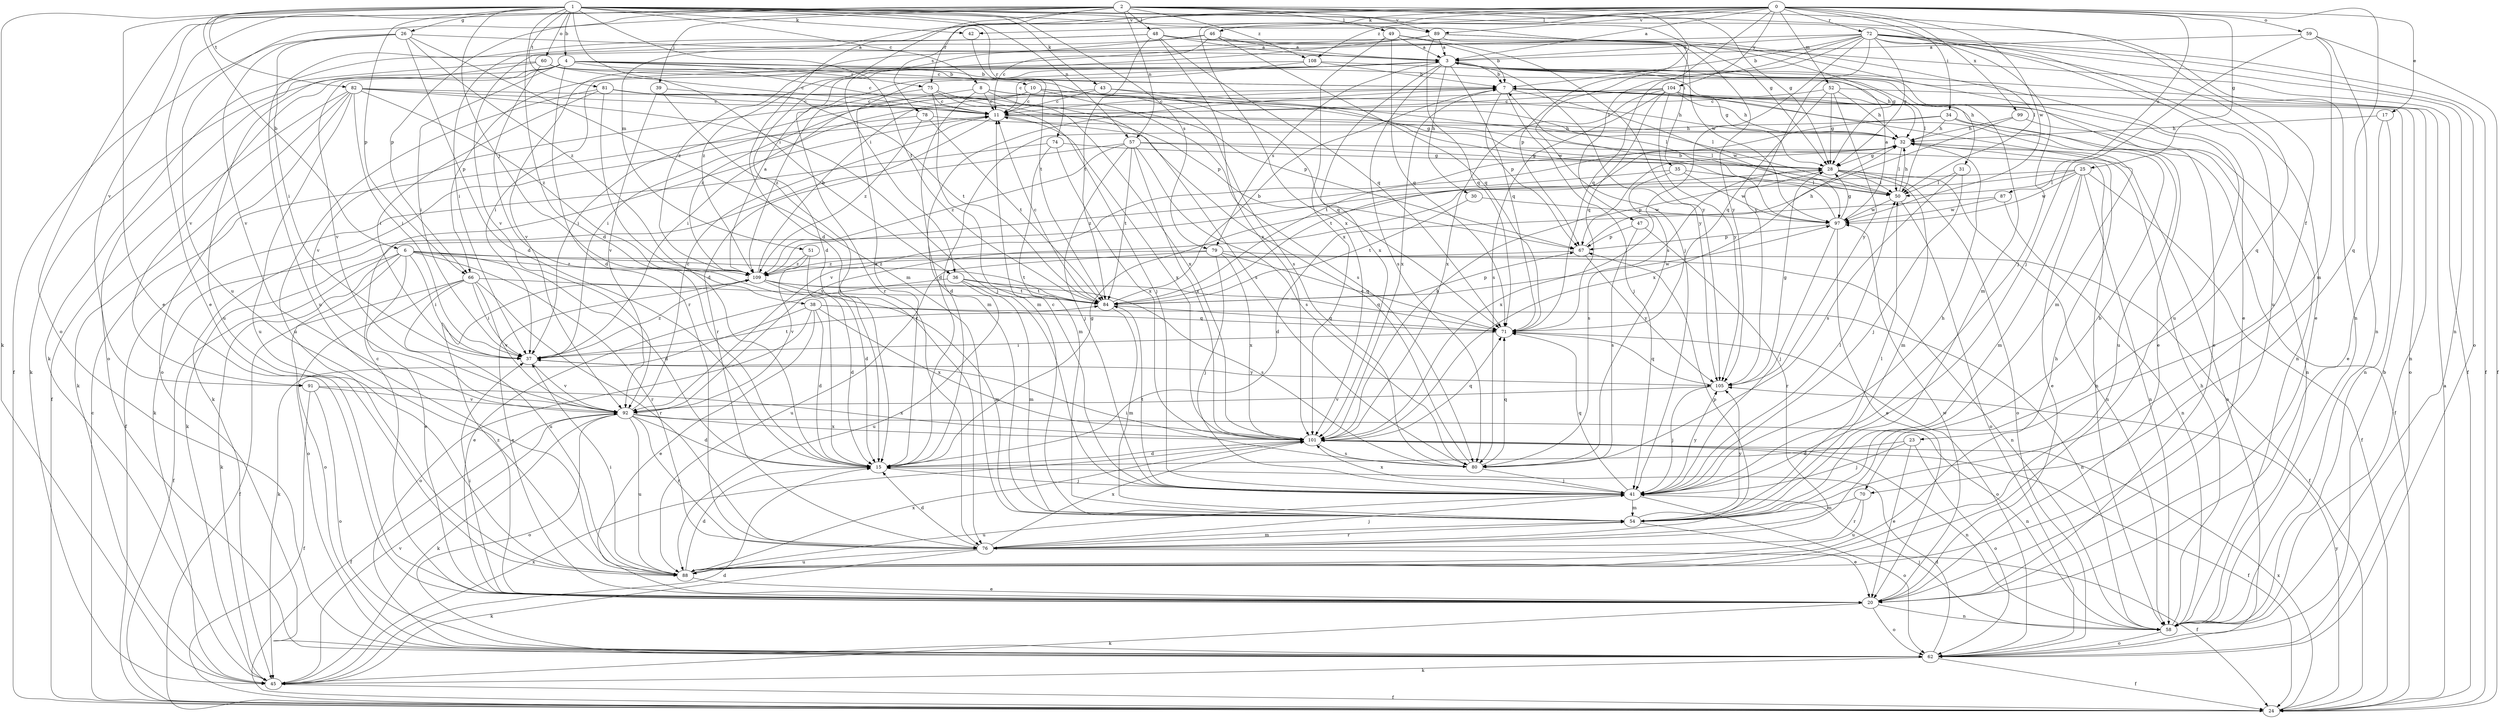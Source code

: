 strict digraph  {
0;
1;
2;
3;
4;
6;
7;
8;
10;
11;
15;
17;
20;
23;
24;
25;
26;
28;
30;
31;
32;
34;
35;
36;
37;
38;
39;
41;
42;
43;
45;
46;
47;
48;
49;
50;
51;
52;
54;
57;
58;
59;
60;
62;
66;
67;
70;
71;
72;
74;
75;
76;
78;
79;
80;
81;
82;
84;
87;
88;
89;
91;
92;
97;
99;
101;
104;
105;
108;
109;
0 -> 3  [label=a];
0 -> 15  [label=d];
0 -> 17  [label=e];
0 -> 25  [label=g];
0 -> 34  [label=i];
0 -> 42  [label=k];
0 -> 46  [label=l];
0 -> 47  [label=l];
0 -> 51  [label=m];
0 -> 52  [label=m];
0 -> 59  [label=o];
0 -> 70  [label=q];
0 -> 72  [label=r];
0 -> 78  [label=s];
0 -> 87  [label=u];
0 -> 89  [label=v];
0 -> 97  [label=w];
0 -> 99  [label=x];
0 -> 101  [label=x];
0 -> 104  [label=y];
0 -> 108  [label=z];
1 -> 4  [label=b];
1 -> 6  [label=b];
1 -> 8  [label=c];
1 -> 15  [label=d];
1 -> 20  [label=e];
1 -> 26  [label=g];
1 -> 28  [label=g];
1 -> 35  [label=i];
1 -> 36  [label=i];
1 -> 38  [label=j];
1 -> 42  [label=k];
1 -> 43  [label=k];
1 -> 45  [label=k];
1 -> 57  [label=n];
1 -> 60  [label=o];
1 -> 66  [label=p];
1 -> 70  [label=q];
1 -> 74  [label=r];
1 -> 79  [label=s];
1 -> 81  [label=t];
1 -> 82  [label=t];
1 -> 84  [label=t];
1 -> 89  [label=v];
2 -> 20  [label=e];
2 -> 23  [label=f];
2 -> 28  [label=g];
2 -> 36  [label=i];
2 -> 39  [label=j];
2 -> 41  [label=j];
2 -> 48  [label=l];
2 -> 49  [label=l];
2 -> 57  [label=n];
2 -> 58  [label=n];
2 -> 62  [label=o];
2 -> 66  [label=p];
2 -> 75  [label=r];
2 -> 88  [label=u];
2 -> 89  [label=v];
2 -> 91  [label=v];
2 -> 108  [label=z];
3 -> 7  [label=b];
3 -> 28  [label=g];
3 -> 30  [label=h];
3 -> 31  [label=h];
3 -> 37  [label=i];
3 -> 54  [label=m];
3 -> 66  [label=p];
3 -> 71  [label=q];
3 -> 79  [label=s];
3 -> 80  [label=s];
3 -> 88  [label=u];
3 -> 101  [label=x];
3 -> 105  [label=y];
4 -> 7  [label=b];
4 -> 10  [label=c];
4 -> 11  [label=c];
4 -> 15  [label=d];
4 -> 32  [label=h];
4 -> 37  [label=i];
4 -> 45  [label=k];
4 -> 75  [label=r];
4 -> 91  [label=v];
4 -> 92  [label=v];
6 -> 15  [label=d];
6 -> 20  [label=e];
6 -> 24  [label=f];
6 -> 37  [label=i];
6 -> 45  [label=k];
6 -> 58  [label=n];
6 -> 62  [label=o];
6 -> 76  [label=r];
6 -> 84  [label=t];
6 -> 109  [label=z];
7 -> 11  [label=c];
7 -> 15  [label=d];
7 -> 20  [label=e];
7 -> 41  [label=j];
7 -> 58  [label=n];
7 -> 67  [label=p];
7 -> 97  [label=w];
7 -> 101  [label=x];
8 -> 11  [label=c];
8 -> 28  [label=g];
8 -> 32  [label=h];
8 -> 54  [label=m];
8 -> 80  [label=s];
8 -> 109  [label=z];
10 -> 11  [label=c];
10 -> 37  [label=i];
10 -> 50  [label=l];
10 -> 80  [label=s];
10 -> 92  [label=v];
10 -> 97  [label=w];
11 -> 32  [label=h];
11 -> 50  [label=l];
11 -> 76  [label=r];
11 -> 101  [label=x];
15 -> 3  [label=a];
15 -> 28  [label=g];
15 -> 41  [label=j];
17 -> 20  [label=e];
17 -> 32  [label=h];
17 -> 58  [label=n];
20 -> 11  [label=c];
20 -> 37  [label=i];
20 -> 45  [label=k];
20 -> 58  [label=n];
20 -> 62  [label=o];
20 -> 97  [label=w];
20 -> 109  [label=z];
23 -> 15  [label=d];
23 -> 20  [label=e];
23 -> 41  [label=j];
23 -> 62  [label=o];
24 -> 3  [label=a];
24 -> 11  [label=c];
24 -> 101  [label=x];
24 -> 105  [label=y];
25 -> 20  [label=e];
25 -> 24  [label=f];
25 -> 45  [label=k];
25 -> 50  [label=l];
25 -> 54  [label=m];
25 -> 58  [label=n];
25 -> 92  [label=v];
25 -> 97  [label=w];
26 -> 3  [label=a];
26 -> 15  [label=d];
26 -> 24  [label=f];
26 -> 37  [label=i];
26 -> 54  [label=m];
26 -> 92  [label=v];
26 -> 109  [label=z];
28 -> 50  [label=l];
28 -> 54  [label=m];
28 -> 58  [label=n];
28 -> 62  [label=o];
28 -> 67  [label=p];
28 -> 80  [label=s];
30 -> 84  [label=t];
30 -> 97  [label=w];
31 -> 41  [label=j];
31 -> 50  [label=l];
31 -> 80  [label=s];
32 -> 28  [label=g];
32 -> 50  [label=l];
32 -> 62  [label=o];
32 -> 84  [label=t];
32 -> 92  [label=v];
34 -> 15  [label=d];
34 -> 24  [label=f];
34 -> 32  [label=h];
34 -> 84  [label=t];
34 -> 88  [label=u];
35 -> 50  [label=l];
35 -> 97  [label=w];
35 -> 101  [label=x];
35 -> 109  [label=z];
36 -> 20  [label=e];
36 -> 54  [label=m];
36 -> 71  [label=q];
36 -> 84  [label=t];
36 -> 88  [label=u];
37 -> 84  [label=t];
37 -> 92  [label=v];
37 -> 105  [label=y];
37 -> 109  [label=z];
38 -> 15  [label=d];
38 -> 20  [label=e];
38 -> 45  [label=k];
38 -> 58  [label=n];
38 -> 62  [label=o];
38 -> 71  [label=q];
38 -> 101  [label=x];
39 -> 11  [label=c];
39 -> 76  [label=r];
39 -> 92  [label=v];
41 -> 11  [label=c];
41 -> 32  [label=h];
41 -> 50  [label=l];
41 -> 54  [label=m];
41 -> 62  [label=o];
41 -> 71  [label=q];
41 -> 84  [label=t];
41 -> 88  [label=u];
41 -> 101  [label=x];
41 -> 105  [label=y];
42 -> 84  [label=t];
43 -> 11  [label=c];
43 -> 37  [label=i];
43 -> 50  [label=l];
43 -> 71  [label=q];
45 -> 15  [label=d];
45 -> 24  [label=f];
45 -> 92  [label=v];
45 -> 101  [label=x];
46 -> 3  [label=a];
46 -> 11  [label=c];
46 -> 28  [label=g];
46 -> 71  [label=q];
46 -> 92  [label=v];
46 -> 109  [label=z];
47 -> 67  [label=p];
47 -> 76  [label=r];
47 -> 80  [label=s];
48 -> 3  [label=a];
48 -> 24  [label=f];
48 -> 37  [label=i];
48 -> 71  [label=q];
48 -> 84  [label=t];
48 -> 88  [label=u];
48 -> 97  [label=w];
48 -> 101  [label=x];
49 -> 3  [label=a];
49 -> 7  [label=b];
49 -> 71  [label=q];
49 -> 101  [label=x];
49 -> 105  [label=y];
49 -> 109  [label=z];
50 -> 32  [label=h];
50 -> 62  [label=o];
50 -> 97  [label=w];
51 -> 15  [label=d];
51 -> 92  [label=v];
51 -> 109  [label=z];
52 -> 11  [label=c];
52 -> 28  [label=g];
52 -> 32  [label=h];
52 -> 58  [label=n];
52 -> 71  [label=q];
52 -> 105  [label=y];
54 -> 20  [label=e];
54 -> 50  [label=l];
54 -> 76  [label=r];
54 -> 105  [label=y];
57 -> 28  [label=g];
57 -> 41  [label=j];
57 -> 45  [label=k];
57 -> 58  [label=n];
57 -> 80  [label=s];
57 -> 84  [label=t];
57 -> 101  [label=x];
57 -> 109  [label=z];
58 -> 32  [label=h];
58 -> 41  [label=j];
58 -> 62  [label=o];
59 -> 3  [label=a];
59 -> 24  [label=f];
59 -> 41  [label=j];
59 -> 54  [label=m];
59 -> 58  [label=n];
60 -> 7  [label=b];
60 -> 11  [label=c];
60 -> 62  [label=o];
60 -> 76  [label=r];
60 -> 80  [label=s];
60 -> 88  [label=u];
62 -> 7  [label=b];
62 -> 15  [label=d];
62 -> 24  [label=f];
62 -> 45  [label=k];
66 -> 24  [label=f];
66 -> 37  [label=i];
66 -> 62  [label=o];
66 -> 76  [label=r];
66 -> 84  [label=t];
66 -> 88  [label=u];
66 -> 92  [label=v];
67 -> 32  [label=h];
67 -> 105  [label=y];
67 -> 109  [label=z];
70 -> 54  [label=m];
70 -> 76  [label=r];
70 -> 88  [label=u];
71 -> 37  [label=i];
71 -> 62  [label=o];
72 -> 3  [label=a];
72 -> 7  [label=b];
72 -> 20  [label=e];
72 -> 24  [label=f];
72 -> 28  [label=g];
72 -> 41  [label=j];
72 -> 45  [label=k];
72 -> 58  [label=n];
72 -> 62  [label=o];
72 -> 67  [label=p];
72 -> 71  [label=q];
72 -> 80  [label=s];
72 -> 88  [label=u];
72 -> 105  [label=y];
74 -> 24  [label=f];
74 -> 28  [label=g];
74 -> 54  [label=m];
74 -> 101  [label=x];
75 -> 11  [label=c];
75 -> 41  [label=j];
75 -> 54  [label=m];
75 -> 101  [label=x];
75 -> 109  [label=z];
76 -> 7  [label=b];
76 -> 15  [label=d];
76 -> 24  [label=f];
76 -> 41  [label=j];
76 -> 45  [label=k];
76 -> 54  [label=m];
76 -> 67  [label=p];
76 -> 88  [label=u];
76 -> 101  [label=x];
78 -> 32  [label=h];
78 -> 45  [label=k];
78 -> 84  [label=t];
78 -> 109  [label=z];
79 -> 24  [label=f];
79 -> 41  [label=j];
79 -> 71  [label=q];
79 -> 88  [label=u];
79 -> 101  [label=x];
79 -> 109  [label=z];
80 -> 11  [label=c];
80 -> 37  [label=i];
80 -> 41  [label=j];
80 -> 71  [label=q];
81 -> 11  [label=c];
81 -> 15  [label=d];
81 -> 37  [label=i];
81 -> 67  [label=p];
81 -> 84  [label=t];
81 -> 88  [label=u];
82 -> 11  [label=c];
82 -> 24  [label=f];
82 -> 37  [label=i];
82 -> 41  [label=j];
82 -> 45  [label=k];
82 -> 62  [label=o];
82 -> 67  [label=p];
82 -> 88  [label=u];
82 -> 109  [label=z];
84 -> 7  [label=b];
84 -> 11  [label=c];
84 -> 54  [label=m];
84 -> 67  [label=p];
84 -> 71  [label=q];
84 -> 97  [label=w];
87 -> 15  [label=d];
87 -> 58  [label=n];
87 -> 97  [label=w];
88 -> 15  [label=d];
88 -> 20  [label=e];
88 -> 32  [label=h];
88 -> 37  [label=i];
88 -> 101  [label=x];
89 -> 3  [label=a];
89 -> 15  [label=d];
89 -> 20  [label=e];
89 -> 50  [label=l];
89 -> 71  [label=q];
89 -> 76  [label=r];
89 -> 105  [label=y];
91 -> 24  [label=f];
91 -> 62  [label=o];
91 -> 92  [label=v];
91 -> 101  [label=x];
92 -> 11  [label=c];
92 -> 15  [label=d];
92 -> 24  [label=f];
92 -> 45  [label=k];
92 -> 58  [label=n];
92 -> 62  [label=o];
92 -> 76  [label=r];
92 -> 88  [label=u];
92 -> 101  [label=x];
97 -> 3  [label=a];
97 -> 7  [label=b];
97 -> 20  [label=e];
97 -> 28  [label=g];
97 -> 41  [label=j];
97 -> 67  [label=p];
99 -> 32  [label=h];
99 -> 58  [label=n];
99 -> 101  [label=x];
101 -> 15  [label=d];
101 -> 24  [label=f];
101 -> 32  [label=h];
101 -> 58  [label=n];
101 -> 71  [label=q];
101 -> 80  [label=s];
104 -> 11  [label=c];
104 -> 20  [label=e];
104 -> 32  [label=h];
104 -> 37  [label=i];
104 -> 54  [label=m];
104 -> 62  [label=o];
104 -> 71  [label=q];
104 -> 80  [label=s];
104 -> 101  [label=x];
104 -> 105  [label=y];
105 -> 28  [label=g];
105 -> 41  [label=j];
105 -> 71  [label=q];
105 -> 92  [label=v];
108 -> 7  [label=b];
108 -> 11  [label=c];
108 -> 50  [label=l];
108 -> 92  [label=v];
109 -> 3  [label=a];
109 -> 7  [label=b];
109 -> 15  [label=d];
109 -> 20  [label=e];
109 -> 54  [label=m];
109 -> 80  [label=s];
109 -> 84  [label=t];
}
